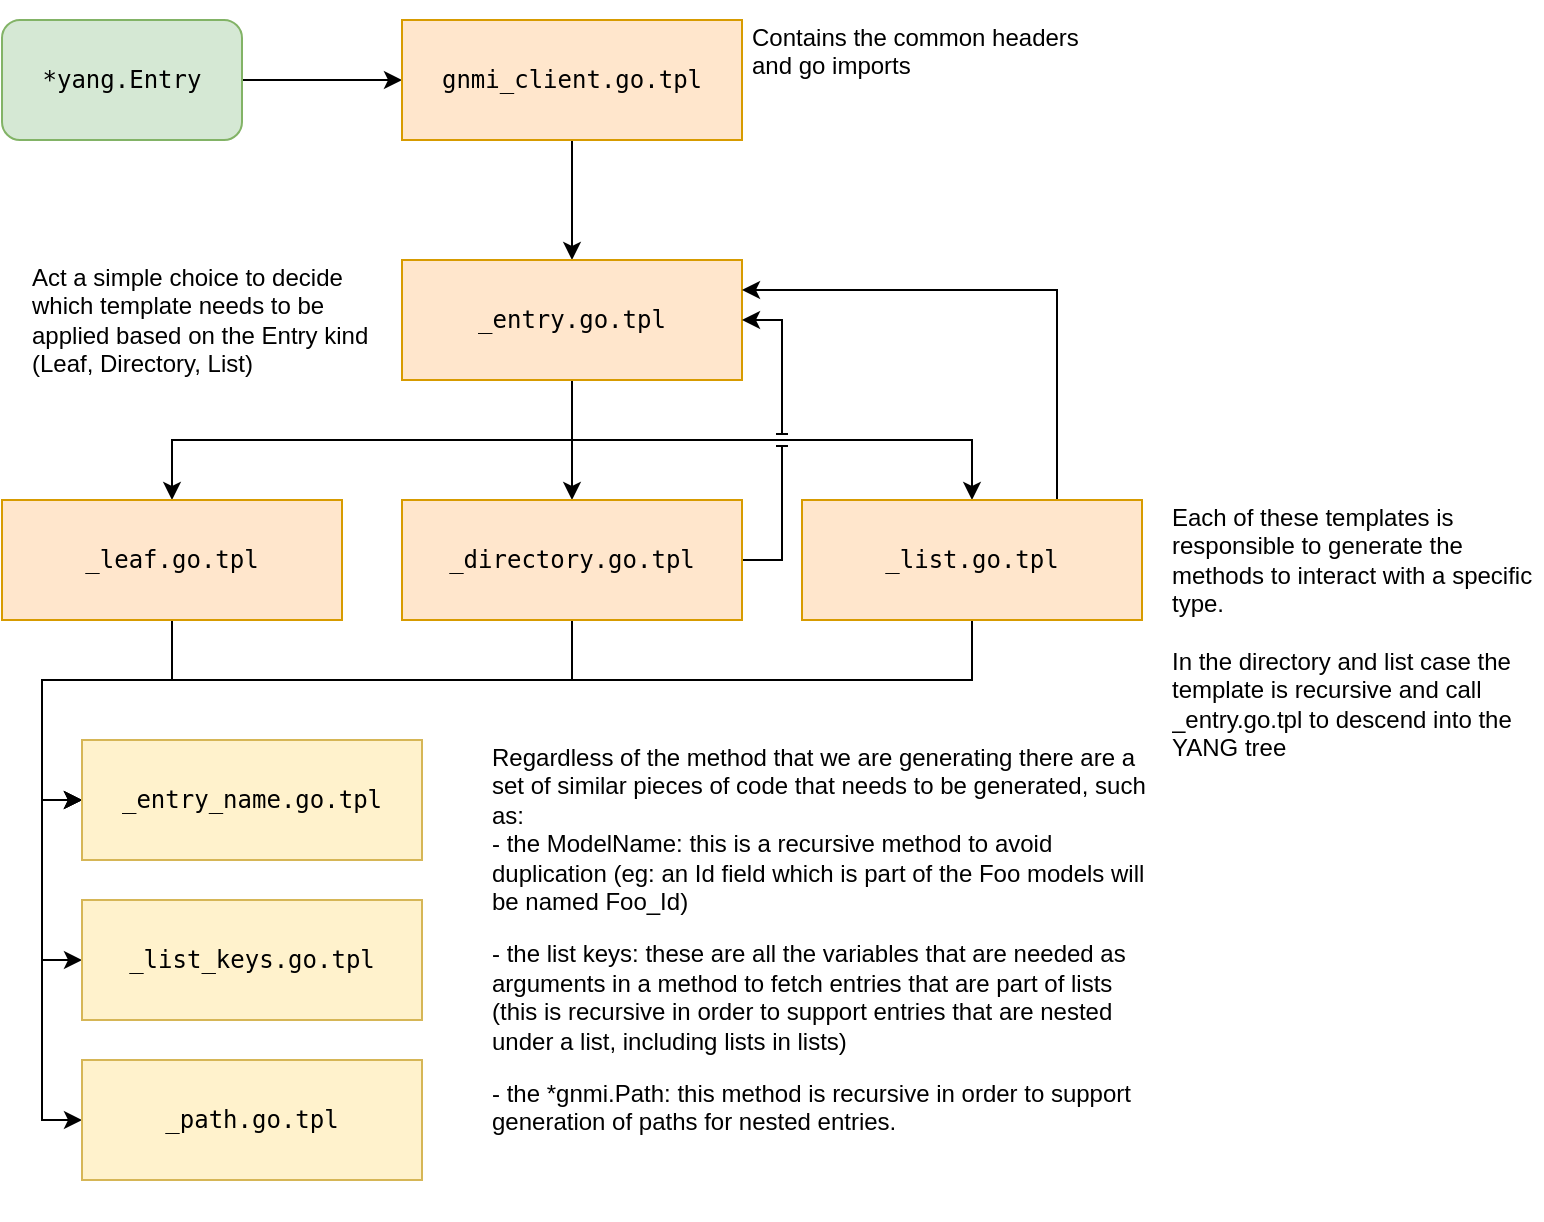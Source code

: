 <mxfile version="17.4.2" type="device"><diagram id="fKQjYu0ZrmQW5K2XDxiX" name="Page-1"><mxGraphModel dx="1018" dy="656" grid="1" gridSize="10" guides="1" tooltips="1" connect="1" arrows="1" fold="1" page="1" pageScale="1" pageWidth="850" pageHeight="1100" math="0" shadow="0"><root><mxCell id="0"/><mxCell id="1" parent="0"/><mxCell id="KFx9a6LKoW_dpmS4rQGC-5" value="" style="edgeStyle=orthogonalEdgeStyle;rounded=0;orthogonalLoop=1;jettySize=auto;html=1;" edge="1" parent="1" source="KFx9a6LKoW_dpmS4rQGC-1" target="KFx9a6LKoW_dpmS4rQGC-2"><mxGeometry relative="1" as="geometry"/></mxCell><mxCell id="KFx9a6LKoW_dpmS4rQGC-1" value="&lt;pre&gt;*yang.Entry&lt;/pre&gt;" style="rounded=1;whiteSpace=wrap;html=1;fillColor=#d5e8d4;strokeColor=#82b366;" vertex="1" parent="1"><mxGeometry x="40" y="120" width="120" height="60" as="geometry"/></mxCell><mxCell id="KFx9a6LKoW_dpmS4rQGC-7" value="" style="edgeStyle=orthogonalEdgeStyle;rounded=0;orthogonalLoop=1;jettySize=auto;html=1;" edge="1" parent="1" source="KFx9a6LKoW_dpmS4rQGC-2" target="KFx9a6LKoW_dpmS4rQGC-6"><mxGeometry relative="1" as="geometry"/></mxCell><mxCell id="KFx9a6LKoW_dpmS4rQGC-2" value="&lt;pre&gt;gnmi_client.go.tpl&lt;/pre&gt;" style="rounded=0;whiteSpace=wrap;html=1;fillColor=#ffe6cc;strokeColor=#d79b00;" vertex="1" parent="1"><mxGeometry x="240" y="120" width="170" height="60" as="geometry"/></mxCell><mxCell id="KFx9a6LKoW_dpmS4rQGC-4" value="&lt;p&gt;Contains the common headers and go imports&lt;/p&gt;" style="text;html=1;strokeColor=none;fillColor=none;spacing=5;spacingTop=-20;whiteSpace=wrap;overflow=hidden;rounded=0;" vertex="1" parent="1"><mxGeometry x="410" y="120" width="190" height="60" as="geometry"/></mxCell><mxCell id="KFx9a6LKoW_dpmS4rQGC-10" style="edgeStyle=orthogonalEdgeStyle;rounded=0;orthogonalLoop=1;jettySize=auto;html=1;exitX=0.5;exitY=1;exitDx=0;exitDy=0;entryX=0.5;entryY=0;entryDx=0;entryDy=0;" edge="1" parent="1" source="KFx9a6LKoW_dpmS4rQGC-6" target="KFx9a6LKoW_dpmS4rQGC-9"><mxGeometry relative="1" as="geometry"/></mxCell><mxCell id="KFx9a6LKoW_dpmS4rQGC-13" style="edgeStyle=orthogonalEdgeStyle;rounded=0;orthogonalLoop=1;jettySize=auto;html=1;exitX=0.5;exitY=1;exitDx=0;exitDy=0;entryX=0.5;entryY=0;entryDx=0;entryDy=0;" edge="1" parent="1" source="KFx9a6LKoW_dpmS4rQGC-6" target="KFx9a6LKoW_dpmS4rQGC-11"><mxGeometry relative="1" as="geometry"/></mxCell><mxCell id="KFx9a6LKoW_dpmS4rQGC-14" style="edgeStyle=orthogonalEdgeStyle;rounded=0;orthogonalLoop=1;jettySize=auto;html=1;exitX=0.5;exitY=1;exitDx=0;exitDy=0;" edge="1" parent="1" source="KFx9a6LKoW_dpmS4rQGC-6" target="KFx9a6LKoW_dpmS4rQGC-12"><mxGeometry relative="1" as="geometry"/></mxCell><mxCell id="KFx9a6LKoW_dpmS4rQGC-6" value="&lt;pre&gt;_entry.go.tpl&lt;/pre&gt;" style="rounded=0;whiteSpace=wrap;html=1;fillColor=#ffe6cc;strokeColor=#d79b00;" vertex="1" parent="1"><mxGeometry x="240" y="240" width="170" height="60" as="geometry"/></mxCell><mxCell id="KFx9a6LKoW_dpmS4rQGC-8" value="&lt;p&gt;Act a simple choice to decide which template needs to be applied based on the Entry kind (Leaf, Directory, List)&lt;/p&gt;" style="text;html=1;strokeColor=none;fillColor=none;spacing=5;spacingTop=-20;whiteSpace=wrap;overflow=hidden;rounded=0;" vertex="1" parent="1"><mxGeometry x="50" y="240" width="190" height="60" as="geometry"/></mxCell><mxCell id="KFx9a6LKoW_dpmS4rQGC-19" style="edgeStyle=orthogonalEdgeStyle;rounded=0;jumpStyle=line;orthogonalLoop=1;jettySize=auto;html=1;exitX=0.5;exitY=1;exitDx=0;exitDy=0;entryX=0;entryY=0.5;entryDx=0;entryDy=0;" edge="1" parent="1" source="KFx9a6LKoW_dpmS4rQGC-9" target="KFx9a6LKoW_dpmS4rQGC-18"><mxGeometry relative="1" as="geometry"/></mxCell><mxCell id="KFx9a6LKoW_dpmS4rQGC-9" value="&lt;pre&gt;_leaf.go.tpl&lt;/pre&gt;" style="rounded=0;whiteSpace=wrap;html=1;fillColor=#ffe6cc;strokeColor=#d79b00;" vertex="1" parent="1"><mxGeometry x="40" y="360" width="170" height="60" as="geometry"/></mxCell><mxCell id="KFx9a6LKoW_dpmS4rQGC-16" style="edgeStyle=orthogonalEdgeStyle;rounded=0;orthogonalLoop=1;jettySize=auto;html=1;exitX=1;exitY=0.5;exitDx=0;exitDy=0;jumpStyle=line;entryX=1;entryY=0.5;entryDx=0;entryDy=0;" edge="1" parent="1" source="KFx9a6LKoW_dpmS4rQGC-11" target="KFx9a6LKoW_dpmS4rQGC-6"><mxGeometry relative="1" as="geometry"><mxPoint x="560" y="230" as="targetPoint"/><Array as="points"><mxPoint x="430" y="390"/><mxPoint x="430" y="270"/></Array></mxGeometry></mxCell><mxCell id="KFx9a6LKoW_dpmS4rQGC-20" style="edgeStyle=orthogonalEdgeStyle;rounded=0;jumpStyle=line;orthogonalLoop=1;jettySize=auto;html=1;exitX=0.5;exitY=1;exitDx=0;exitDy=0;" edge="1" parent="1" source="KFx9a6LKoW_dpmS4rQGC-11"><mxGeometry relative="1" as="geometry"><mxPoint x="80" y="510" as="targetPoint"/><Array as="points"><mxPoint x="325" y="450"/><mxPoint x="60" y="450"/><mxPoint x="60" y="510"/></Array></mxGeometry></mxCell><mxCell id="KFx9a6LKoW_dpmS4rQGC-11" value="&lt;pre&gt;_directory.go.tpl&lt;/pre&gt;" style="rounded=0;whiteSpace=wrap;html=1;fillColor=#ffe6cc;strokeColor=#d79b00;" vertex="1" parent="1"><mxGeometry x="240" y="360" width="170" height="60" as="geometry"/></mxCell><mxCell id="KFx9a6LKoW_dpmS4rQGC-17" style="edgeStyle=orthogonalEdgeStyle;rounded=0;jumpStyle=line;orthogonalLoop=1;jettySize=auto;html=1;exitX=0.75;exitY=0;exitDx=0;exitDy=0;entryX=1;entryY=0.25;entryDx=0;entryDy=0;" edge="1" parent="1" source="KFx9a6LKoW_dpmS4rQGC-12" target="KFx9a6LKoW_dpmS4rQGC-6"><mxGeometry relative="1" as="geometry"/></mxCell><mxCell id="KFx9a6LKoW_dpmS4rQGC-21" style="edgeStyle=orthogonalEdgeStyle;rounded=0;jumpStyle=line;orthogonalLoop=1;jettySize=auto;html=1;exitX=0.5;exitY=1;exitDx=0;exitDy=0;" edge="1" parent="1" source="KFx9a6LKoW_dpmS4rQGC-12"><mxGeometry relative="1" as="geometry"><mxPoint x="80" y="510" as="targetPoint"/><Array as="points"><mxPoint x="525" y="450"/><mxPoint x="60" y="450"/><mxPoint x="60" y="510"/></Array></mxGeometry></mxCell><mxCell id="KFx9a6LKoW_dpmS4rQGC-24" style="edgeStyle=orthogonalEdgeStyle;rounded=0;jumpStyle=line;orthogonalLoop=1;jettySize=auto;html=1;exitX=0.5;exitY=1;exitDx=0;exitDy=0;entryX=0;entryY=0.5;entryDx=0;entryDy=0;" edge="1" parent="1" source="KFx9a6LKoW_dpmS4rQGC-12" target="KFx9a6LKoW_dpmS4rQGC-22"><mxGeometry relative="1" as="geometry"><Array as="points"><mxPoint x="525" y="450"/><mxPoint x="60" y="450"/><mxPoint x="60" y="590"/></Array></mxGeometry></mxCell><mxCell id="KFx9a6LKoW_dpmS4rQGC-26" style="edgeStyle=orthogonalEdgeStyle;rounded=0;jumpStyle=line;orthogonalLoop=1;jettySize=auto;html=1;exitX=0.5;exitY=1;exitDx=0;exitDy=0;entryX=0;entryY=0.5;entryDx=0;entryDy=0;" edge="1" parent="1" source="KFx9a6LKoW_dpmS4rQGC-12" target="KFx9a6LKoW_dpmS4rQGC-23"><mxGeometry relative="1" as="geometry"><Array as="points"><mxPoint x="525" y="450"/><mxPoint x="60" y="450"/><mxPoint x="60" y="670"/></Array></mxGeometry></mxCell><mxCell id="KFx9a6LKoW_dpmS4rQGC-12" value="&lt;pre&gt;_list.go.tpl&lt;/pre&gt;" style="rounded=0;whiteSpace=wrap;html=1;fillColor=#ffe6cc;strokeColor=#d79b00;" vertex="1" parent="1"><mxGeometry x="440" y="360" width="170" height="60" as="geometry"/></mxCell><mxCell id="KFx9a6LKoW_dpmS4rQGC-15" value="&lt;p&gt;Each of these templates is responsible to generate the methods to interact with a specific type.&lt;br&gt;&lt;br&gt;In the directory and list case the template is recursive and call _entry.go.tpl to descend into the YANG tree&lt;/p&gt;" style="text;html=1;strokeColor=none;fillColor=none;spacing=5;spacingTop=-20;whiteSpace=wrap;overflow=hidden;rounded=0;" vertex="1" parent="1"><mxGeometry x="620" y="360" width="190" height="150" as="geometry"/></mxCell><mxCell id="KFx9a6LKoW_dpmS4rQGC-18" value="&lt;pre&gt;_entry_name.go.tpl&lt;/pre&gt;" style="rounded=0;whiteSpace=wrap;html=1;fillColor=#fff2cc;strokeColor=#d6b656;" vertex="1" parent="1"><mxGeometry x="80" y="480" width="170" height="60" as="geometry"/></mxCell><mxCell id="KFx9a6LKoW_dpmS4rQGC-22" value="&lt;pre&gt;_list_keys.go.tpl&lt;/pre&gt;" style="rounded=0;whiteSpace=wrap;html=1;fillColor=#fff2cc;strokeColor=#d6b656;" vertex="1" parent="1"><mxGeometry x="80" y="560" width="170" height="60" as="geometry"/></mxCell><mxCell id="KFx9a6LKoW_dpmS4rQGC-23" value="&lt;pre&gt;_path.go.tpl&lt;/pre&gt;" style="rounded=0;whiteSpace=wrap;html=1;fillColor=#fff2cc;strokeColor=#d6b656;" vertex="1" parent="1"><mxGeometry x="80" y="640" width="170" height="60" as="geometry"/></mxCell><mxCell id="KFx9a6LKoW_dpmS4rQGC-27" value="&lt;p&gt;Regardless of the method that we are generating there are a set of similar pieces of code that needs to be generated, such as:&lt;br&gt;- the ModelName: this is a recursive method to avoid duplication (eg: an Id field which is part of the Foo models will be named Foo_Id)&lt;/p&gt;&lt;p&gt;- the list keys: these are all the variables that are needed as arguments in a method to fetch entries that are part of lists (this is recursive in order to support entries that are nested under a list, including lists in lists)&lt;/p&gt;&lt;p&gt;- the&amp;nbsp;*gnmi.Path: this method is recursive in order to support generation of paths for nested entries.&lt;/p&gt;" style="text;html=1;strokeColor=none;fillColor=none;spacing=5;spacingTop=-20;whiteSpace=wrap;overflow=hidden;rounded=0;" vertex="1" parent="1"><mxGeometry x="280" y="480" width="340" height="240" as="geometry"/></mxCell></root></mxGraphModel></diagram></mxfile>